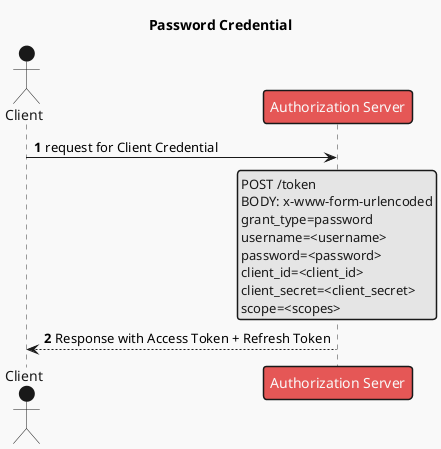 @startuml
'https://plantuml.com/sequence-diagram
!theme mars

title Password Credential

autonumber

actor Client as C
participant "Authorization Server" as AS

C -> AS: request for Client Credential
rnote over AS
POST /token
BODY: x-www-form-urlencoded
grant_type=password
username=<username>
password=<password>
client_id=<client_id>
client_secret=<client_secret>
scope=<scopes>
endrnote
AS --> C: Response with Access Token + Refresh Token

@enduml